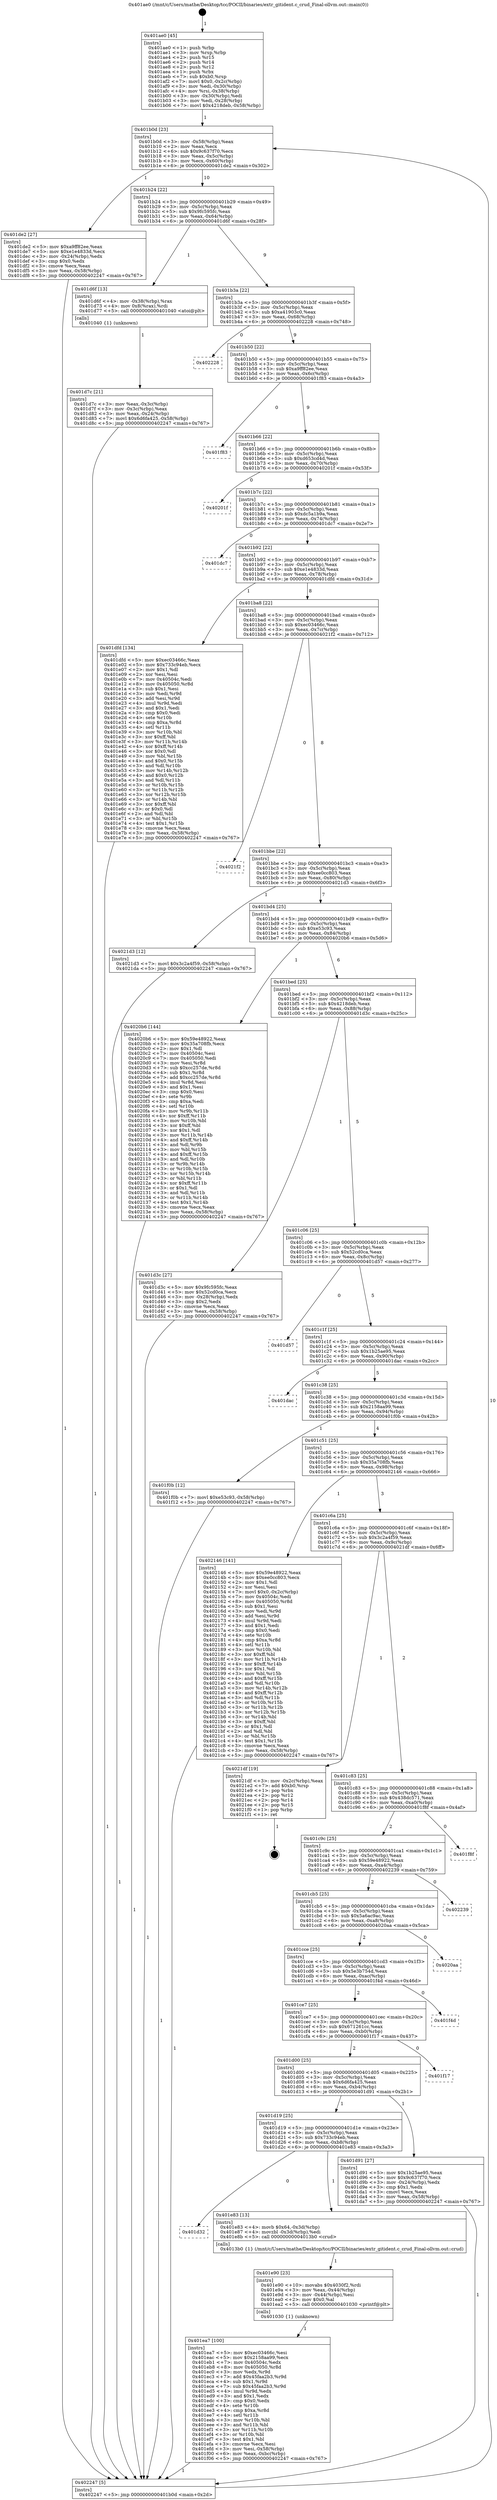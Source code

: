 digraph "0x401ae0" {
  label = "0x401ae0 (/mnt/c/Users/mathe/Desktop/tcc/POCII/binaries/extr_gitident.c_crud_Final-ollvm.out::main(0))"
  labelloc = "t"
  node[shape=record]

  Entry [label="",width=0.3,height=0.3,shape=circle,fillcolor=black,style=filled]
  "0x401b0d" [label="{
     0x401b0d [23]\l
     | [instrs]\l
     &nbsp;&nbsp;0x401b0d \<+3\>: mov -0x58(%rbp),%eax\l
     &nbsp;&nbsp;0x401b10 \<+2\>: mov %eax,%ecx\l
     &nbsp;&nbsp;0x401b12 \<+6\>: sub $0x9c637f70,%ecx\l
     &nbsp;&nbsp;0x401b18 \<+3\>: mov %eax,-0x5c(%rbp)\l
     &nbsp;&nbsp;0x401b1b \<+3\>: mov %ecx,-0x60(%rbp)\l
     &nbsp;&nbsp;0x401b1e \<+6\>: je 0000000000401de2 \<main+0x302\>\l
  }"]
  "0x401de2" [label="{
     0x401de2 [27]\l
     | [instrs]\l
     &nbsp;&nbsp;0x401de2 \<+5\>: mov $0xa9ff82ee,%eax\l
     &nbsp;&nbsp;0x401de7 \<+5\>: mov $0xe1e4833d,%ecx\l
     &nbsp;&nbsp;0x401dec \<+3\>: mov -0x24(%rbp),%edx\l
     &nbsp;&nbsp;0x401def \<+3\>: cmp $0x0,%edx\l
     &nbsp;&nbsp;0x401df2 \<+3\>: cmove %ecx,%eax\l
     &nbsp;&nbsp;0x401df5 \<+3\>: mov %eax,-0x58(%rbp)\l
     &nbsp;&nbsp;0x401df8 \<+5\>: jmp 0000000000402247 \<main+0x767\>\l
  }"]
  "0x401b24" [label="{
     0x401b24 [22]\l
     | [instrs]\l
     &nbsp;&nbsp;0x401b24 \<+5\>: jmp 0000000000401b29 \<main+0x49\>\l
     &nbsp;&nbsp;0x401b29 \<+3\>: mov -0x5c(%rbp),%eax\l
     &nbsp;&nbsp;0x401b2c \<+5\>: sub $0x9fc595fc,%eax\l
     &nbsp;&nbsp;0x401b31 \<+3\>: mov %eax,-0x64(%rbp)\l
     &nbsp;&nbsp;0x401b34 \<+6\>: je 0000000000401d6f \<main+0x28f\>\l
  }"]
  Exit [label="",width=0.3,height=0.3,shape=circle,fillcolor=black,style=filled,peripheries=2]
  "0x401d6f" [label="{
     0x401d6f [13]\l
     | [instrs]\l
     &nbsp;&nbsp;0x401d6f \<+4\>: mov -0x38(%rbp),%rax\l
     &nbsp;&nbsp;0x401d73 \<+4\>: mov 0x8(%rax),%rdi\l
     &nbsp;&nbsp;0x401d77 \<+5\>: call 0000000000401040 \<atoi@plt\>\l
     | [calls]\l
     &nbsp;&nbsp;0x401040 \{1\} (unknown)\l
  }"]
  "0x401b3a" [label="{
     0x401b3a [22]\l
     | [instrs]\l
     &nbsp;&nbsp;0x401b3a \<+5\>: jmp 0000000000401b3f \<main+0x5f\>\l
     &nbsp;&nbsp;0x401b3f \<+3\>: mov -0x5c(%rbp),%eax\l
     &nbsp;&nbsp;0x401b42 \<+5\>: sub $0xa41903c0,%eax\l
     &nbsp;&nbsp;0x401b47 \<+3\>: mov %eax,-0x68(%rbp)\l
     &nbsp;&nbsp;0x401b4a \<+6\>: je 0000000000402228 \<main+0x748\>\l
  }"]
  "0x401ea7" [label="{
     0x401ea7 [100]\l
     | [instrs]\l
     &nbsp;&nbsp;0x401ea7 \<+5\>: mov $0xec03466c,%esi\l
     &nbsp;&nbsp;0x401eac \<+5\>: mov $0x2158aa99,%ecx\l
     &nbsp;&nbsp;0x401eb1 \<+7\>: mov 0x40504c,%edx\l
     &nbsp;&nbsp;0x401eb8 \<+8\>: mov 0x405050,%r8d\l
     &nbsp;&nbsp;0x401ec0 \<+3\>: mov %edx,%r9d\l
     &nbsp;&nbsp;0x401ec3 \<+7\>: add $0x45faa2b3,%r9d\l
     &nbsp;&nbsp;0x401eca \<+4\>: sub $0x1,%r9d\l
     &nbsp;&nbsp;0x401ece \<+7\>: sub $0x45faa2b3,%r9d\l
     &nbsp;&nbsp;0x401ed5 \<+4\>: imul %r9d,%edx\l
     &nbsp;&nbsp;0x401ed9 \<+3\>: and $0x1,%edx\l
     &nbsp;&nbsp;0x401edc \<+3\>: cmp $0x0,%edx\l
     &nbsp;&nbsp;0x401edf \<+4\>: sete %r10b\l
     &nbsp;&nbsp;0x401ee3 \<+4\>: cmp $0xa,%r8d\l
     &nbsp;&nbsp;0x401ee7 \<+4\>: setl %r11b\l
     &nbsp;&nbsp;0x401eeb \<+3\>: mov %r10b,%bl\l
     &nbsp;&nbsp;0x401eee \<+3\>: and %r11b,%bl\l
     &nbsp;&nbsp;0x401ef1 \<+3\>: xor %r11b,%r10b\l
     &nbsp;&nbsp;0x401ef4 \<+3\>: or %r10b,%bl\l
     &nbsp;&nbsp;0x401ef7 \<+3\>: test $0x1,%bl\l
     &nbsp;&nbsp;0x401efa \<+3\>: cmovne %ecx,%esi\l
     &nbsp;&nbsp;0x401efd \<+3\>: mov %esi,-0x58(%rbp)\l
     &nbsp;&nbsp;0x401f00 \<+6\>: mov %eax,-0xbc(%rbp)\l
     &nbsp;&nbsp;0x401f06 \<+5\>: jmp 0000000000402247 \<main+0x767\>\l
  }"]
  "0x402228" [label="{
     0x402228\l
  }", style=dashed]
  "0x401b50" [label="{
     0x401b50 [22]\l
     | [instrs]\l
     &nbsp;&nbsp;0x401b50 \<+5\>: jmp 0000000000401b55 \<main+0x75\>\l
     &nbsp;&nbsp;0x401b55 \<+3\>: mov -0x5c(%rbp),%eax\l
     &nbsp;&nbsp;0x401b58 \<+5\>: sub $0xa9ff82ee,%eax\l
     &nbsp;&nbsp;0x401b5d \<+3\>: mov %eax,-0x6c(%rbp)\l
     &nbsp;&nbsp;0x401b60 \<+6\>: je 0000000000401f83 \<main+0x4a3\>\l
  }"]
  "0x401e90" [label="{
     0x401e90 [23]\l
     | [instrs]\l
     &nbsp;&nbsp;0x401e90 \<+10\>: movabs $0x4030f2,%rdi\l
     &nbsp;&nbsp;0x401e9a \<+3\>: mov %eax,-0x44(%rbp)\l
     &nbsp;&nbsp;0x401e9d \<+3\>: mov -0x44(%rbp),%esi\l
     &nbsp;&nbsp;0x401ea0 \<+2\>: mov $0x0,%al\l
     &nbsp;&nbsp;0x401ea2 \<+5\>: call 0000000000401030 \<printf@plt\>\l
     | [calls]\l
     &nbsp;&nbsp;0x401030 \{1\} (unknown)\l
  }"]
  "0x401f83" [label="{
     0x401f83\l
  }", style=dashed]
  "0x401b66" [label="{
     0x401b66 [22]\l
     | [instrs]\l
     &nbsp;&nbsp;0x401b66 \<+5\>: jmp 0000000000401b6b \<main+0x8b\>\l
     &nbsp;&nbsp;0x401b6b \<+3\>: mov -0x5c(%rbp),%eax\l
     &nbsp;&nbsp;0x401b6e \<+5\>: sub $0xd653cd4d,%eax\l
     &nbsp;&nbsp;0x401b73 \<+3\>: mov %eax,-0x70(%rbp)\l
     &nbsp;&nbsp;0x401b76 \<+6\>: je 000000000040201f \<main+0x53f\>\l
  }"]
  "0x401d32" [label="{
     0x401d32\l
  }", style=dashed]
  "0x40201f" [label="{
     0x40201f\l
  }", style=dashed]
  "0x401b7c" [label="{
     0x401b7c [22]\l
     | [instrs]\l
     &nbsp;&nbsp;0x401b7c \<+5\>: jmp 0000000000401b81 \<main+0xa1\>\l
     &nbsp;&nbsp;0x401b81 \<+3\>: mov -0x5c(%rbp),%eax\l
     &nbsp;&nbsp;0x401b84 \<+5\>: sub $0xdc5a1b9a,%eax\l
     &nbsp;&nbsp;0x401b89 \<+3\>: mov %eax,-0x74(%rbp)\l
     &nbsp;&nbsp;0x401b8c \<+6\>: je 0000000000401dc7 \<main+0x2e7\>\l
  }"]
  "0x401e83" [label="{
     0x401e83 [13]\l
     | [instrs]\l
     &nbsp;&nbsp;0x401e83 \<+4\>: movb $0x64,-0x3d(%rbp)\l
     &nbsp;&nbsp;0x401e87 \<+4\>: movzbl -0x3d(%rbp),%edi\l
     &nbsp;&nbsp;0x401e8b \<+5\>: call 00000000004013b0 \<crud\>\l
     | [calls]\l
     &nbsp;&nbsp;0x4013b0 \{1\} (/mnt/c/Users/mathe/Desktop/tcc/POCII/binaries/extr_gitident.c_crud_Final-ollvm.out::crud)\l
  }"]
  "0x401dc7" [label="{
     0x401dc7\l
  }", style=dashed]
  "0x401b92" [label="{
     0x401b92 [22]\l
     | [instrs]\l
     &nbsp;&nbsp;0x401b92 \<+5\>: jmp 0000000000401b97 \<main+0xb7\>\l
     &nbsp;&nbsp;0x401b97 \<+3\>: mov -0x5c(%rbp),%eax\l
     &nbsp;&nbsp;0x401b9a \<+5\>: sub $0xe1e4833d,%eax\l
     &nbsp;&nbsp;0x401b9f \<+3\>: mov %eax,-0x78(%rbp)\l
     &nbsp;&nbsp;0x401ba2 \<+6\>: je 0000000000401dfd \<main+0x31d\>\l
  }"]
  "0x401d19" [label="{
     0x401d19 [25]\l
     | [instrs]\l
     &nbsp;&nbsp;0x401d19 \<+5\>: jmp 0000000000401d1e \<main+0x23e\>\l
     &nbsp;&nbsp;0x401d1e \<+3\>: mov -0x5c(%rbp),%eax\l
     &nbsp;&nbsp;0x401d21 \<+5\>: sub $0x733c94eb,%eax\l
     &nbsp;&nbsp;0x401d26 \<+6\>: mov %eax,-0xb8(%rbp)\l
     &nbsp;&nbsp;0x401d2c \<+6\>: je 0000000000401e83 \<main+0x3a3\>\l
  }"]
  "0x401dfd" [label="{
     0x401dfd [134]\l
     | [instrs]\l
     &nbsp;&nbsp;0x401dfd \<+5\>: mov $0xec03466c,%eax\l
     &nbsp;&nbsp;0x401e02 \<+5\>: mov $0x733c94eb,%ecx\l
     &nbsp;&nbsp;0x401e07 \<+2\>: mov $0x1,%dl\l
     &nbsp;&nbsp;0x401e09 \<+2\>: xor %esi,%esi\l
     &nbsp;&nbsp;0x401e0b \<+7\>: mov 0x40504c,%edi\l
     &nbsp;&nbsp;0x401e12 \<+8\>: mov 0x405050,%r8d\l
     &nbsp;&nbsp;0x401e1a \<+3\>: sub $0x1,%esi\l
     &nbsp;&nbsp;0x401e1d \<+3\>: mov %edi,%r9d\l
     &nbsp;&nbsp;0x401e20 \<+3\>: add %esi,%r9d\l
     &nbsp;&nbsp;0x401e23 \<+4\>: imul %r9d,%edi\l
     &nbsp;&nbsp;0x401e27 \<+3\>: and $0x1,%edi\l
     &nbsp;&nbsp;0x401e2a \<+3\>: cmp $0x0,%edi\l
     &nbsp;&nbsp;0x401e2d \<+4\>: sete %r10b\l
     &nbsp;&nbsp;0x401e31 \<+4\>: cmp $0xa,%r8d\l
     &nbsp;&nbsp;0x401e35 \<+4\>: setl %r11b\l
     &nbsp;&nbsp;0x401e39 \<+3\>: mov %r10b,%bl\l
     &nbsp;&nbsp;0x401e3c \<+3\>: xor $0xff,%bl\l
     &nbsp;&nbsp;0x401e3f \<+3\>: mov %r11b,%r14b\l
     &nbsp;&nbsp;0x401e42 \<+4\>: xor $0xff,%r14b\l
     &nbsp;&nbsp;0x401e46 \<+3\>: xor $0x0,%dl\l
     &nbsp;&nbsp;0x401e49 \<+3\>: mov %bl,%r15b\l
     &nbsp;&nbsp;0x401e4c \<+4\>: and $0x0,%r15b\l
     &nbsp;&nbsp;0x401e50 \<+3\>: and %dl,%r10b\l
     &nbsp;&nbsp;0x401e53 \<+3\>: mov %r14b,%r12b\l
     &nbsp;&nbsp;0x401e56 \<+4\>: and $0x0,%r12b\l
     &nbsp;&nbsp;0x401e5a \<+3\>: and %dl,%r11b\l
     &nbsp;&nbsp;0x401e5d \<+3\>: or %r10b,%r15b\l
     &nbsp;&nbsp;0x401e60 \<+3\>: or %r11b,%r12b\l
     &nbsp;&nbsp;0x401e63 \<+3\>: xor %r12b,%r15b\l
     &nbsp;&nbsp;0x401e66 \<+3\>: or %r14b,%bl\l
     &nbsp;&nbsp;0x401e69 \<+3\>: xor $0xff,%bl\l
     &nbsp;&nbsp;0x401e6c \<+3\>: or $0x0,%dl\l
     &nbsp;&nbsp;0x401e6f \<+2\>: and %dl,%bl\l
     &nbsp;&nbsp;0x401e71 \<+3\>: or %bl,%r15b\l
     &nbsp;&nbsp;0x401e74 \<+4\>: test $0x1,%r15b\l
     &nbsp;&nbsp;0x401e78 \<+3\>: cmovne %ecx,%eax\l
     &nbsp;&nbsp;0x401e7b \<+3\>: mov %eax,-0x58(%rbp)\l
     &nbsp;&nbsp;0x401e7e \<+5\>: jmp 0000000000402247 \<main+0x767\>\l
  }"]
  "0x401ba8" [label="{
     0x401ba8 [22]\l
     | [instrs]\l
     &nbsp;&nbsp;0x401ba8 \<+5\>: jmp 0000000000401bad \<main+0xcd\>\l
     &nbsp;&nbsp;0x401bad \<+3\>: mov -0x5c(%rbp),%eax\l
     &nbsp;&nbsp;0x401bb0 \<+5\>: sub $0xec03466c,%eax\l
     &nbsp;&nbsp;0x401bb5 \<+3\>: mov %eax,-0x7c(%rbp)\l
     &nbsp;&nbsp;0x401bb8 \<+6\>: je 00000000004021f2 \<main+0x712\>\l
  }"]
  "0x401d91" [label="{
     0x401d91 [27]\l
     | [instrs]\l
     &nbsp;&nbsp;0x401d91 \<+5\>: mov $0x1b25ae95,%eax\l
     &nbsp;&nbsp;0x401d96 \<+5\>: mov $0x9c637f70,%ecx\l
     &nbsp;&nbsp;0x401d9b \<+3\>: mov -0x24(%rbp),%edx\l
     &nbsp;&nbsp;0x401d9e \<+3\>: cmp $0x1,%edx\l
     &nbsp;&nbsp;0x401da1 \<+3\>: cmovl %ecx,%eax\l
     &nbsp;&nbsp;0x401da4 \<+3\>: mov %eax,-0x58(%rbp)\l
     &nbsp;&nbsp;0x401da7 \<+5\>: jmp 0000000000402247 \<main+0x767\>\l
  }"]
  "0x4021f2" [label="{
     0x4021f2\l
  }", style=dashed]
  "0x401bbe" [label="{
     0x401bbe [22]\l
     | [instrs]\l
     &nbsp;&nbsp;0x401bbe \<+5\>: jmp 0000000000401bc3 \<main+0xe3\>\l
     &nbsp;&nbsp;0x401bc3 \<+3\>: mov -0x5c(%rbp),%eax\l
     &nbsp;&nbsp;0x401bc6 \<+5\>: sub $0xee0cc803,%eax\l
     &nbsp;&nbsp;0x401bcb \<+3\>: mov %eax,-0x80(%rbp)\l
     &nbsp;&nbsp;0x401bce \<+6\>: je 00000000004021d3 \<main+0x6f3\>\l
  }"]
  "0x401d00" [label="{
     0x401d00 [25]\l
     | [instrs]\l
     &nbsp;&nbsp;0x401d00 \<+5\>: jmp 0000000000401d05 \<main+0x225\>\l
     &nbsp;&nbsp;0x401d05 \<+3\>: mov -0x5c(%rbp),%eax\l
     &nbsp;&nbsp;0x401d08 \<+5\>: sub $0x6d6fa425,%eax\l
     &nbsp;&nbsp;0x401d0d \<+6\>: mov %eax,-0xb4(%rbp)\l
     &nbsp;&nbsp;0x401d13 \<+6\>: je 0000000000401d91 \<main+0x2b1\>\l
  }"]
  "0x4021d3" [label="{
     0x4021d3 [12]\l
     | [instrs]\l
     &nbsp;&nbsp;0x4021d3 \<+7\>: movl $0x3c2a4f59,-0x58(%rbp)\l
     &nbsp;&nbsp;0x4021da \<+5\>: jmp 0000000000402247 \<main+0x767\>\l
  }"]
  "0x401bd4" [label="{
     0x401bd4 [25]\l
     | [instrs]\l
     &nbsp;&nbsp;0x401bd4 \<+5\>: jmp 0000000000401bd9 \<main+0xf9\>\l
     &nbsp;&nbsp;0x401bd9 \<+3\>: mov -0x5c(%rbp),%eax\l
     &nbsp;&nbsp;0x401bdc \<+5\>: sub $0xe53c93,%eax\l
     &nbsp;&nbsp;0x401be1 \<+6\>: mov %eax,-0x84(%rbp)\l
     &nbsp;&nbsp;0x401be7 \<+6\>: je 00000000004020b6 \<main+0x5d6\>\l
  }"]
  "0x401f17" [label="{
     0x401f17\l
  }", style=dashed]
  "0x4020b6" [label="{
     0x4020b6 [144]\l
     | [instrs]\l
     &nbsp;&nbsp;0x4020b6 \<+5\>: mov $0x59e48922,%eax\l
     &nbsp;&nbsp;0x4020bb \<+5\>: mov $0x35a708fb,%ecx\l
     &nbsp;&nbsp;0x4020c0 \<+2\>: mov $0x1,%dl\l
     &nbsp;&nbsp;0x4020c2 \<+7\>: mov 0x40504c,%esi\l
     &nbsp;&nbsp;0x4020c9 \<+7\>: mov 0x405050,%edi\l
     &nbsp;&nbsp;0x4020d0 \<+3\>: mov %esi,%r8d\l
     &nbsp;&nbsp;0x4020d3 \<+7\>: sub $0xcc257de,%r8d\l
     &nbsp;&nbsp;0x4020da \<+4\>: sub $0x1,%r8d\l
     &nbsp;&nbsp;0x4020de \<+7\>: add $0xcc257de,%r8d\l
     &nbsp;&nbsp;0x4020e5 \<+4\>: imul %r8d,%esi\l
     &nbsp;&nbsp;0x4020e9 \<+3\>: and $0x1,%esi\l
     &nbsp;&nbsp;0x4020ec \<+3\>: cmp $0x0,%esi\l
     &nbsp;&nbsp;0x4020ef \<+4\>: sete %r9b\l
     &nbsp;&nbsp;0x4020f3 \<+3\>: cmp $0xa,%edi\l
     &nbsp;&nbsp;0x4020f6 \<+4\>: setl %r10b\l
     &nbsp;&nbsp;0x4020fa \<+3\>: mov %r9b,%r11b\l
     &nbsp;&nbsp;0x4020fd \<+4\>: xor $0xff,%r11b\l
     &nbsp;&nbsp;0x402101 \<+3\>: mov %r10b,%bl\l
     &nbsp;&nbsp;0x402104 \<+3\>: xor $0xff,%bl\l
     &nbsp;&nbsp;0x402107 \<+3\>: xor $0x1,%dl\l
     &nbsp;&nbsp;0x40210a \<+3\>: mov %r11b,%r14b\l
     &nbsp;&nbsp;0x40210d \<+4\>: and $0xff,%r14b\l
     &nbsp;&nbsp;0x402111 \<+3\>: and %dl,%r9b\l
     &nbsp;&nbsp;0x402114 \<+3\>: mov %bl,%r15b\l
     &nbsp;&nbsp;0x402117 \<+4\>: and $0xff,%r15b\l
     &nbsp;&nbsp;0x40211b \<+3\>: and %dl,%r10b\l
     &nbsp;&nbsp;0x40211e \<+3\>: or %r9b,%r14b\l
     &nbsp;&nbsp;0x402121 \<+3\>: or %r10b,%r15b\l
     &nbsp;&nbsp;0x402124 \<+3\>: xor %r15b,%r14b\l
     &nbsp;&nbsp;0x402127 \<+3\>: or %bl,%r11b\l
     &nbsp;&nbsp;0x40212a \<+4\>: xor $0xff,%r11b\l
     &nbsp;&nbsp;0x40212e \<+3\>: or $0x1,%dl\l
     &nbsp;&nbsp;0x402131 \<+3\>: and %dl,%r11b\l
     &nbsp;&nbsp;0x402134 \<+3\>: or %r11b,%r14b\l
     &nbsp;&nbsp;0x402137 \<+4\>: test $0x1,%r14b\l
     &nbsp;&nbsp;0x40213b \<+3\>: cmovne %ecx,%eax\l
     &nbsp;&nbsp;0x40213e \<+3\>: mov %eax,-0x58(%rbp)\l
     &nbsp;&nbsp;0x402141 \<+5\>: jmp 0000000000402247 \<main+0x767\>\l
  }"]
  "0x401bed" [label="{
     0x401bed [25]\l
     | [instrs]\l
     &nbsp;&nbsp;0x401bed \<+5\>: jmp 0000000000401bf2 \<main+0x112\>\l
     &nbsp;&nbsp;0x401bf2 \<+3\>: mov -0x5c(%rbp),%eax\l
     &nbsp;&nbsp;0x401bf5 \<+5\>: sub $0x4218deb,%eax\l
     &nbsp;&nbsp;0x401bfa \<+6\>: mov %eax,-0x88(%rbp)\l
     &nbsp;&nbsp;0x401c00 \<+6\>: je 0000000000401d3c \<main+0x25c\>\l
  }"]
  "0x401ce7" [label="{
     0x401ce7 [25]\l
     | [instrs]\l
     &nbsp;&nbsp;0x401ce7 \<+5\>: jmp 0000000000401cec \<main+0x20c\>\l
     &nbsp;&nbsp;0x401cec \<+3\>: mov -0x5c(%rbp),%eax\l
     &nbsp;&nbsp;0x401cef \<+5\>: sub $0x671261cc,%eax\l
     &nbsp;&nbsp;0x401cf4 \<+6\>: mov %eax,-0xb0(%rbp)\l
     &nbsp;&nbsp;0x401cfa \<+6\>: je 0000000000401f17 \<main+0x437\>\l
  }"]
  "0x401d3c" [label="{
     0x401d3c [27]\l
     | [instrs]\l
     &nbsp;&nbsp;0x401d3c \<+5\>: mov $0x9fc595fc,%eax\l
     &nbsp;&nbsp;0x401d41 \<+5\>: mov $0x52cd0ca,%ecx\l
     &nbsp;&nbsp;0x401d46 \<+3\>: mov -0x28(%rbp),%edx\l
     &nbsp;&nbsp;0x401d49 \<+3\>: cmp $0x2,%edx\l
     &nbsp;&nbsp;0x401d4c \<+3\>: cmovne %ecx,%eax\l
     &nbsp;&nbsp;0x401d4f \<+3\>: mov %eax,-0x58(%rbp)\l
     &nbsp;&nbsp;0x401d52 \<+5\>: jmp 0000000000402247 \<main+0x767\>\l
  }"]
  "0x401c06" [label="{
     0x401c06 [25]\l
     | [instrs]\l
     &nbsp;&nbsp;0x401c06 \<+5\>: jmp 0000000000401c0b \<main+0x12b\>\l
     &nbsp;&nbsp;0x401c0b \<+3\>: mov -0x5c(%rbp),%eax\l
     &nbsp;&nbsp;0x401c0e \<+5\>: sub $0x52cd0ca,%eax\l
     &nbsp;&nbsp;0x401c13 \<+6\>: mov %eax,-0x8c(%rbp)\l
     &nbsp;&nbsp;0x401c19 \<+6\>: je 0000000000401d57 \<main+0x277\>\l
  }"]
  "0x402247" [label="{
     0x402247 [5]\l
     | [instrs]\l
     &nbsp;&nbsp;0x402247 \<+5\>: jmp 0000000000401b0d \<main+0x2d\>\l
  }"]
  "0x401ae0" [label="{
     0x401ae0 [45]\l
     | [instrs]\l
     &nbsp;&nbsp;0x401ae0 \<+1\>: push %rbp\l
     &nbsp;&nbsp;0x401ae1 \<+3\>: mov %rsp,%rbp\l
     &nbsp;&nbsp;0x401ae4 \<+2\>: push %r15\l
     &nbsp;&nbsp;0x401ae6 \<+2\>: push %r14\l
     &nbsp;&nbsp;0x401ae8 \<+2\>: push %r12\l
     &nbsp;&nbsp;0x401aea \<+1\>: push %rbx\l
     &nbsp;&nbsp;0x401aeb \<+7\>: sub $0xb0,%rsp\l
     &nbsp;&nbsp;0x401af2 \<+7\>: movl $0x0,-0x2c(%rbp)\l
     &nbsp;&nbsp;0x401af9 \<+3\>: mov %edi,-0x30(%rbp)\l
     &nbsp;&nbsp;0x401afc \<+4\>: mov %rsi,-0x38(%rbp)\l
     &nbsp;&nbsp;0x401b00 \<+3\>: mov -0x30(%rbp),%edi\l
     &nbsp;&nbsp;0x401b03 \<+3\>: mov %edi,-0x28(%rbp)\l
     &nbsp;&nbsp;0x401b06 \<+7\>: movl $0x4218deb,-0x58(%rbp)\l
  }"]
  "0x401d7c" [label="{
     0x401d7c [21]\l
     | [instrs]\l
     &nbsp;&nbsp;0x401d7c \<+3\>: mov %eax,-0x3c(%rbp)\l
     &nbsp;&nbsp;0x401d7f \<+3\>: mov -0x3c(%rbp),%eax\l
     &nbsp;&nbsp;0x401d82 \<+3\>: mov %eax,-0x24(%rbp)\l
     &nbsp;&nbsp;0x401d85 \<+7\>: movl $0x6d6fa425,-0x58(%rbp)\l
     &nbsp;&nbsp;0x401d8c \<+5\>: jmp 0000000000402247 \<main+0x767\>\l
  }"]
  "0x401f4d" [label="{
     0x401f4d\l
  }", style=dashed]
  "0x401d57" [label="{
     0x401d57\l
  }", style=dashed]
  "0x401c1f" [label="{
     0x401c1f [25]\l
     | [instrs]\l
     &nbsp;&nbsp;0x401c1f \<+5\>: jmp 0000000000401c24 \<main+0x144\>\l
     &nbsp;&nbsp;0x401c24 \<+3\>: mov -0x5c(%rbp),%eax\l
     &nbsp;&nbsp;0x401c27 \<+5\>: sub $0x1b25ae95,%eax\l
     &nbsp;&nbsp;0x401c2c \<+6\>: mov %eax,-0x90(%rbp)\l
     &nbsp;&nbsp;0x401c32 \<+6\>: je 0000000000401dac \<main+0x2cc\>\l
  }"]
  "0x401cce" [label="{
     0x401cce [25]\l
     | [instrs]\l
     &nbsp;&nbsp;0x401cce \<+5\>: jmp 0000000000401cd3 \<main+0x1f3\>\l
     &nbsp;&nbsp;0x401cd3 \<+3\>: mov -0x5c(%rbp),%eax\l
     &nbsp;&nbsp;0x401cd6 \<+5\>: sub $0x5e3b754d,%eax\l
     &nbsp;&nbsp;0x401cdb \<+6\>: mov %eax,-0xac(%rbp)\l
     &nbsp;&nbsp;0x401ce1 \<+6\>: je 0000000000401f4d \<main+0x46d\>\l
  }"]
  "0x401dac" [label="{
     0x401dac\l
  }", style=dashed]
  "0x401c38" [label="{
     0x401c38 [25]\l
     | [instrs]\l
     &nbsp;&nbsp;0x401c38 \<+5\>: jmp 0000000000401c3d \<main+0x15d\>\l
     &nbsp;&nbsp;0x401c3d \<+3\>: mov -0x5c(%rbp),%eax\l
     &nbsp;&nbsp;0x401c40 \<+5\>: sub $0x2158aa99,%eax\l
     &nbsp;&nbsp;0x401c45 \<+6\>: mov %eax,-0x94(%rbp)\l
     &nbsp;&nbsp;0x401c4b \<+6\>: je 0000000000401f0b \<main+0x42b\>\l
  }"]
  "0x4020aa" [label="{
     0x4020aa\l
  }", style=dashed]
  "0x401f0b" [label="{
     0x401f0b [12]\l
     | [instrs]\l
     &nbsp;&nbsp;0x401f0b \<+7\>: movl $0xe53c93,-0x58(%rbp)\l
     &nbsp;&nbsp;0x401f12 \<+5\>: jmp 0000000000402247 \<main+0x767\>\l
  }"]
  "0x401c51" [label="{
     0x401c51 [25]\l
     | [instrs]\l
     &nbsp;&nbsp;0x401c51 \<+5\>: jmp 0000000000401c56 \<main+0x176\>\l
     &nbsp;&nbsp;0x401c56 \<+3\>: mov -0x5c(%rbp),%eax\l
     &nbsp;&nbsp;0x401c59 \<+5\>: sub $0x35a708fb,%eax\l
     &nbsp;&nbsp;0x401c5e \<+6\>: mov %eax,-0x98(%rbp)\l
     &nbsp;&nbsp;0x401c64 \<+6\>: je 0000000000402146 \<main+0x666\>\l
  }"]
  "0x401cb5" [label="{
     0x401cb5 [25]\l
     | [instrs]\l
     &nbsp;&nbsp;0x401cb5 \<+5\>: jmp 0000000000401cba \<main+0x1da\>\l
     &nbsp;&nbsp;0x401cba \<+3\>: mov -0x5c(%rbp),%eax\l
     &nbsp;&nbsp;0x401cbd \<+5\>: sub $0x5a6ac9ac,%eax\l
     &nbsp;&nbsp;0x401cc2 \<+6\>: mov %eax,-0xa8(%rbp)\l
     &nbsp;&nbsp;0x401cc8 \<+6\>: je 00000000004020aa \<main+0x5ca\>\l
  }"]
  "0x402146" [label="{
     0x402146 [141]\l
     | [instrs]\l
     &nbsp;&nbsp;0x402146 \<+5\>: mov $0x59e48922,%eax\l
     &nbsp;&nbsp;0x40214b \<+5\>: mov $0xee0cc803,%ecx\l
     &nbsp;&nbsp;0x402150 \<+2\>: mov $0x1,%dl\l
     &nbsp;&nbsp;0x402152 \<+2\>: xor %esi,%esi\l
     &nbsp;&nbsp;0x402154 \<+7\>: movl $0x0,-0x2c(%rbp)\l
     &nbsp;&nbsp;0x40215b \<+7\>: mov 0x40504c,%edi\l
     &nbsp;&nbsp;0x402162 \<+8\>: mov 0x405050,%r8d\l
     &nbsp;&nbsp;0x40216a \<+3\>: sub $0x1,%esi\l
     &nbsp;&nbsp;0x40216d \<+3\>: mov %edi,%r9d\l
     &nbsp;&nbsp;0x402170 \<+3\>: add %esi,%r9d\l
     &nbsp;&nbsp;0x402173 \<+4\>: imul %r9d,%edi\l
     &nbsp;&nbsp;0x402177 \<+3\>: and $0x1,%edi\l
     &nbsp;&nbsp;0x40217a \<+3\>: cmp $0x0,%edi\l
     &nbsp;&nbsp;0x40217d \<+4\>: sete %r10b\l
     &nbsp;&nbsp;0x402181 \<+4\>: cmp $0xa,%r8d\l
     &nbsp;&nbsp;0x402185 \<+4\>: setl %r11b\l
     &nbsp;&nbsp;0x402189 \<+3\>: mov %r10b,%bl\l
     &nbsp;&nbsp;0x40218c \<+3\>: xor $0xff,%bl\l
     &nbsp;&nbsp;0x40218f \<+3\>: mov %r11b,%r14b\l
     &nbsp;&nbsp;0x402192 \<+4\>: xor $0xff,%r14b\l
     &nbsp;&nbsp;0x402196 \<+3\>: xor $0x1,%dl\l
     &nbsp;&nbsp;0x402199 \<+3\>: mov %bl,%r15b\l
     &nbsp;&nbsp;0x40219c \<+4\>: and $0xff,%r15b\l
     &nbsp;&nbsp;0x4021a0 \<+3\>: and %dl,%r10b\l
     &nbsp;&nbsp;0x4021a3 \<+3\>: mov %r14b,%r12b\l
     &nbsp;&nbsp;0x4021a6 \<+4\>: and $0xff,%r12b\l
     &nbsp;&nbsp;0x4021aa \<+3\>: and %dl,%r11b\l
     &nbsp;&nbsp;0x4021ad \<+3\>: or %r10b,%r15b\l
     &nbsp;&nbsp;0x4021b0 \<+3\>: or %r11b,%r12b\l
     &nbsp;&nbsp;0x4021b3 \<+3\>: xor %r12b,%r15b\l
     &nbsp;&nbsp;0x4021b6 \<+3\>: or %r14b,%bl\l
     &nbsp;&nbsp;0x4021b9 \<+3\>: xor $0xff,%bl\l
     &nbsp;&nbsp;0x4021bc \<+3\>: or $0x1,%dl\l
     &nbsp;&nbsp;0x4021bf \<+2\>: and %dl,%bl\l
     &nbsp;&nbsp;0x4021c1 \<+3\>: or %bl,%r15b\l
     &nbsp;&nbsp;0x4021c4 \<+4\>: test $0x1,%r15b\l
     &nbsp;&nbsp;0x4021c8 \<+3\>: cmovne %ecx,%eax\l
     &nbsp;&nbsp;0x4021cb \<+3\>: mov %eax,-0x58(%rbp)\l
     &nbsp;&nbsp;0x4021ce \<+5\>: jmp 0000000000402247 \<main+0x767\>\l
  }"]
  "0x401c6a" [label="{
     0x401c6a [25]\l
     | [instrs]\l
     &nbsp;&nbsp;0x401c6a \<+5\>: jmp 0000000000401c6f \<main+0x18f\>\l
     &nbsp;&nbsp;0x401c6f \<+3\>: mov -0x5c(%rbp),%eax\l
     &nbsp;&nbsp;0x401c72 \<+5\>: sub $0x3c2a4f59,%eax\l
     &nbsp;&nbsp;0x401c77 \<+6\>: mov %eax,-0x9c(%rbp)\l
     &nbsp;&nbsp;0x401c7d \<+6\>: je 00000000004021df \<main+0x6ff\>\l
  }"]
  "0x402239" [label="{
     0x402239\l
  }", style=dashed]
  "0x4021df" [label="{
     0x4021df [19]\l
     | [instrs]\l
     &nbsp;&nbsp;0x4021df \<+3\>: mov -0x2c(%rbp),%eax\l
     &nbsp;&nbsp;0x4021e2 \<+7\>: add $0xb0,%rsp\l
     &nbsp;&nbsp;0x4021e9 \<+1\>: pop %rbx\l
     &nbsp;&nbsp;0x4021ea \<+2\>: pop %r12\l
     &nbsp;&nbsp;0x4021ec \<+2\>: pop %r14\l
     &nbsp;&nbsp;0x4021ee \<+2\>: pop %r15\l
     &nbsp;&nbsp;0x4021f0 \<+1\>: pop %rbp\l
     &nbsp;&nbsp;0x4021f1 \<+1\>: ret\l
  }"]
  "0x401c83" [label="{
     0x401c83 [25]\l
     | [instrs]\l
     &nbsp;&nbsp;0x401c83 \<+5\>: jmp 0000000000401c88 \<main+0x1a8\>\l
     &nbsp;&nbsp;0x401c88 \<+3\>: mov -0x5c(%rbp),%eax\l
     &nbsp;&nbsp;0x401c8b \<+5\>: sub $0x438dc571,%eax\l
     &nbsp;&nbsp;0x401c90 \<+6\>: mov %eax,-0xa0(%rbp)\l
     &nbsp;&nbsp;0x401c96 \<+6\>: je 0000000000401f8f \<main+0x4af\>\l
  }"]
  "0x401c9c" [label="{
     0x401c9c [25]\l
     | [instrs]\l
     &nbsp;&nbsp;0x401c9c \<+5\>: jmp 0000000000401ca1 \<main+0x1c1\>\l
     &nbsp;&nbsp;0x401ca1 \<+3\>: mov -0x5c(%rbp),%eax\l
     &nbsp;&nbsp;0x401ca4 \<+5\>: sub $0x59e48922,%eax\l
     &nbsp;&nbsp;0x401ca9 \<+6\>: mov %eax,-0xa4(%rbp)\l
     &nbsp;&nbsp;0x401caf \<+6\>: je 0000000000402239 \<main+0x759\>\l
  }"]
  "0x401f8f" [label="{
     0x401f8f\l
  }", style=dashed]
  Entry -> "0x401ae0" [label=" 1"]
  "0x401b0d" -> "0x401de2" [label=" 1"]
  "0x401b0d" -> "0x401b24" [label=" 10"]
  "0x4021df" -> Exit [label=" 1"]
  "0x401b24" -> "0x401d6f" [label=" 1"]
  "0x401b24" -> "0x401b3a" [label=" 9"]
  "0x4021d3" -> "0x402247" [label=" 1"]
  "0x401b3a" -> "0x402228" [label=" 0"]
  "0x401b3a" -> "0x401b50" [label=" 9"]
  "0x402146" -> "0x402247" [label=" 1"]
  "0x401b50" -> "0x401f83" [label=" 0"]
  "0x401b50" -> "0x401b66" [label=" 9"]
  "0x4020b6" -> "0x402247" [label=" 1"]
  "0x401b66" -> "0x40201f" [label=" 0"]
  "0x401b66" -> "0x401b7c" [label=" 9"]
  "0x401f0b" -> "0x402247" [label=" 1"]
  "0x401b7c" -> "0x401dc7" [label=" 0"]
  "0x401b7c" -> "0x401b92" [label=" 9"]
  "0x401ea7" -> "0x402247" [label=" 1"]
  "0x401b92" -> "0x401dfd" [label=" 1"]
  "0x401b92" -> "0x401ba8" [label=" 8"]
  "0x401e83" -> "0x401e90" [label=" 1"]
  "0x401ba8" -> "0x4021f2" [label=" 0"]
  "0x401ba8" -> "0x401bbe" [label=" 8"]
  "0x401d19" -> "0x401d32" [label=" 0"]
  "0x401bbe" -> "0x4021d3" [label=" 1"]
  "0x401bbe" -> "0x401bd4" [label=" 7"]
  "0x401e90" -> "0x401ea7" [label=" 1"]
  "0x401bd4" -> "0x4020b6" [label=" 1"]
  "0x401bd4" -> "0x401bed" [label=" 6"]
  "0x401dfd" -> "0x402247" [label=" 1"]
  "0x401bed" -> "0x401d3c" [label=" 1"]
  "0x401bed" -> "0x401c06" [label=" 5"]
  "0x401d3c" -> "0x402247" [label=" 1"]
  "0x401ae0" -> "0x401b0d" [label=" 1"]
  "0x402247" -> "0x401b0d" [label=" 10"]
  "0x401d6f" -> "0x401d7c" [label=" 1"]
  "0x401d7c" -> "0x402247" [label=" 1"]
  "0x401d91" -> "0x402247" [label=" 1"]
  "0x401c06" -> "0x401d57" [label=" 0"]
  "0x401c06" -> "0x401c1f" [label=" 5"]
  "0x401d00" -> "0x401d19" [label=" 1"]
  "0x401c1f" -> "0x401dac" [label=" 0"]
  "0x401c1f" -> "0x401c38" [label=" 5"]
  "0x401d19" -> "0x401e83" [label=" 1"]
  "0x401c38" -> "0x401f0b" [label=" 1"]
  "0x401c38" -> "0x401c51" [label=" 4"]
  "0x401ce7" -> "0x401d00" [label=" 2"]
  "0x401c51" -> "0x402146" [label=" 1"]
  "0x401c51" -> "0x401c6a" [label=" 3"]
  "0x401de2" -> "0x402247" [label=" 1"]
  "0x401c6a" -> "0x4021df" [label=" 1"]
  "0x401c6a" -> "0x401c83" [label=" 2"]
  "0x401cce" -> "0x401ce7" [label=" 2"]
  "0x401c83" -> "0x401f8f" [label=" 0"]
  "0x401c83" -> "0x401c9c" [label=" 2"]
  "0x401cce" -> "0x401f4d" [label=" 0"]
  "0x401c9c" -> "0x402239" [label=" 0"]
  "0x401c9c" -> "0x401cb5" [label=" 2"]
  "0x401ce7" -> "0x401f17" [label=" 0"]
  "0x401cb5" -> "0x4020aa" [label=" 0"]
  "0x401cb5" -> "0x401cce" [label=" 2"]
  "0x401d00" -> "0x401d91" [label=" 1"]
}
